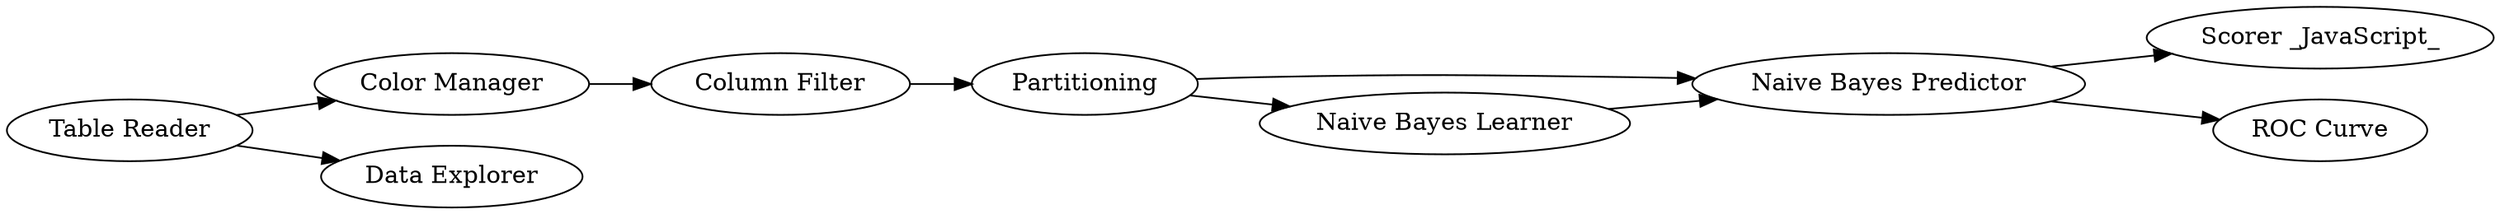 digraph {
	7 -> 3
	1 -> 7
	3 -> 5
	10 -> 8
	5 -> 10
	1 -> 2
	9 -> 10
	10 -> 11
	5 -> 9
	5 [label=Partitioning]
	1 [label="Table Reader"]
	7 [label="Color Manager"]
	9 [label="Naive Bayes Learner"]
	11 [label="ROC Curve"]
	8 [label="Scorer _JavaScript_"]
	3 [label="Column Filter"]
	2 [label="Data Explorer"]
	10 [label="Naive Bayes Predictor"]
	rankdir=LR
}
